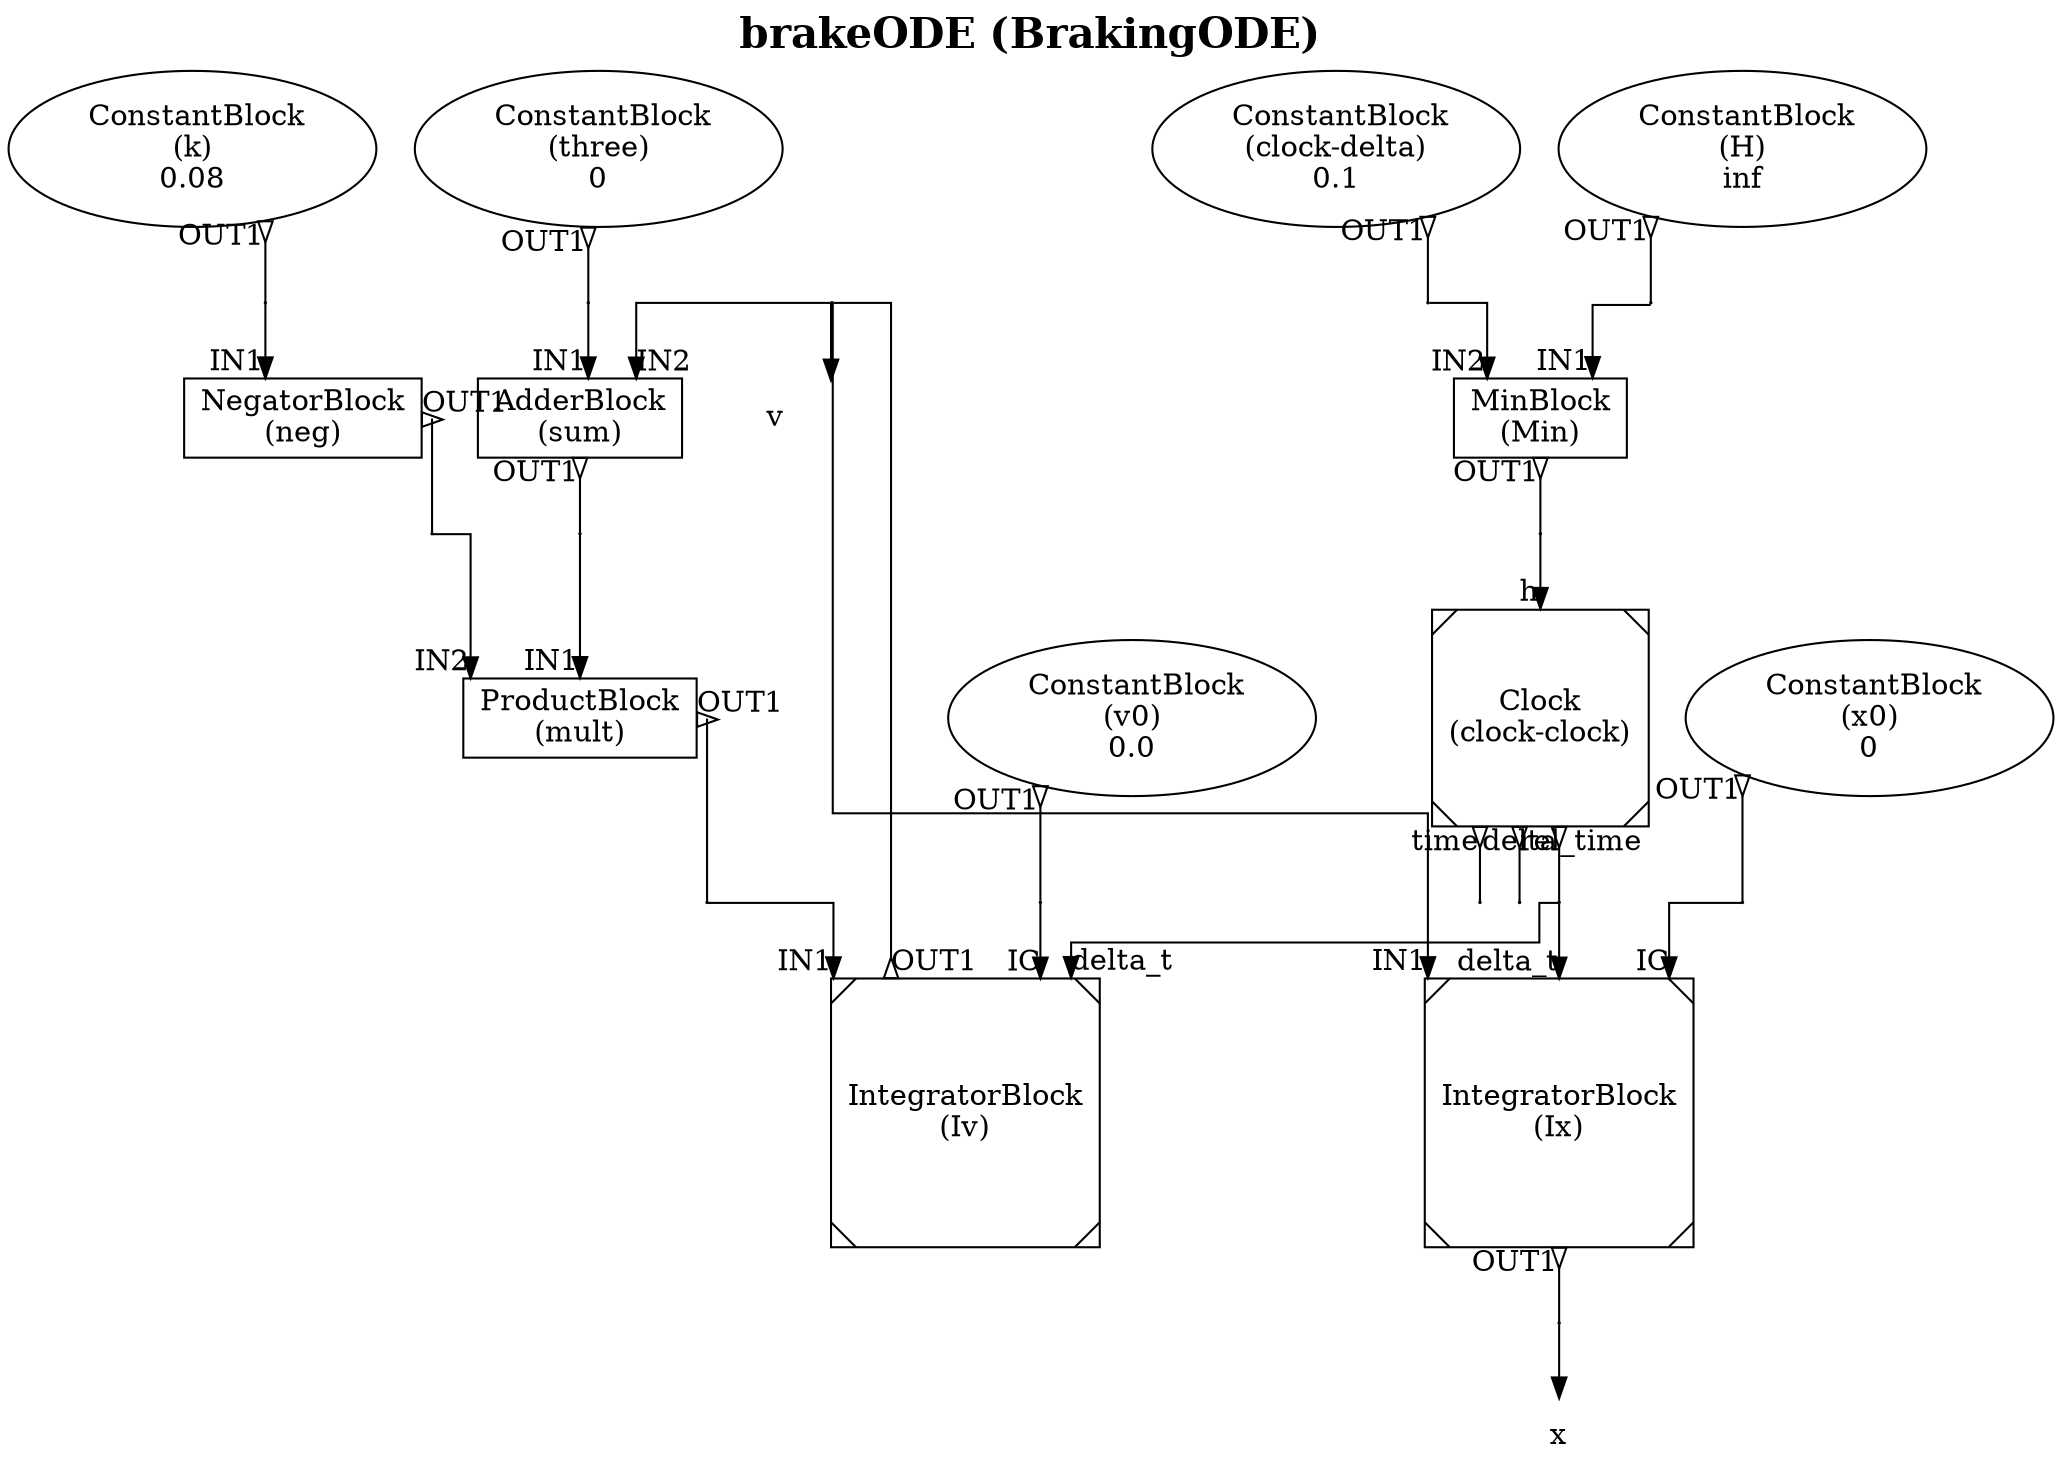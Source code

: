 // CBD model of the brakeODE block
// Created with CBD.converters.CBDDraw
digraph model {
 splines=ortho;
 label=<<B>brakeODE (BrakingODE)</B>>;
 labelloc="t";
 fontsize=20;
 node_139722717211280 [label="v", shape=none];
 inter_139722721795088_OUT1 -> node_139722717211280 [headlabel="", arrowhead="normal", arrowtail="none", dir=both];
 node_139722717210080 [label="x", shape=none];
 inter_139722722328832_OUT1 -> node_139722717210080 [headlabel="", arrowhead="normal", arrowtail="none", dir=both];
 node_139722721792976 [label=" ConstantBlock\n(three)\n0", shape=ellipse];
 inter_139722721792976_OUT1 [shape=point, width=0.01, height=0.01];
 node_139722721792976 -> inter_139722721792976_OUT1 [taillabel="OUT1", arrowtail="invempty", arrowhead="none", dir=both];
 node_139722721998064 [label="NegatorBlock\n(neg)", shape=box];
 inter_139722715755856_OUT1 -> node_139722721998064 [headlabel="IN1", arrowhead="normal", arrowtail="none", dir=both];
 inter_139722721998064_OUT1 [shape=point, width=0.01, height=0.01];
 node_139722721998064 -> inter_139722721998064_OUT1 [taillabel="OUT1", arrowtail="invempty", arrowhead="none", dir=both];
 node_139722719769504 [label="AdderBlock\n(sum)", shape=box];
 inter_139722721792976_OUT1 -> node_139722719769504 [headlabel="IN1", arrowhead="normal", arrowtail="none", dir=both];
 inter_139722721795088_OUT1 -> node_139722719769504 [headlabel="IN2", arrowhead="normal", arrowtail="none", dir=both];
 inter_139722719769504_OUT1 [shape=point, width=0.01, height=0.01];
 node_139722719769504 -> inter_139722719769504_OUT1 [taillabel="OUT1", arrowtail="invempty", arrowhead="none", dir=both];
 node_139722718093376 [label="ProductBlock\n(mult)", shape=box];
 inter_139722719769504_OUT1 -> node_139722718093376 [headlabel="IN1", arrowhead="normal", arrowtail="none", dir=both];
 inter_139722721998064_OUT1 -> node_139722718093376 [headlabel="IN2", arrowhead="normal", arrowtail="none", dir=both];
 inter_139722718093376_OUT1 [shape=point, width=0.01, height=0.01];
 node_139722718093376 -> inter_139722718093376_OUT1 [taillabel="OUT1", arrowtail="invempty", arrowhead="none", dir=both];
 node_139722721795088 [label="IntegratorBlock\n(Iv)", shape=Msquare];
 inter_139722718093376_OUT1 -> node_139722721795088 [headlabel="IN1", arrowhead="normal", arrowtail="none", dir=both];
 inter_139722717506192_OUT1 -> node_139722721795088 [headlabel="IC", arrowhead="normal", arrowtail="none", dir=both];
 inter_139722720068896_delta -> node_139722721795088 [headlabel="delta_t", arrowhead="normal", arrowtail="none", dir=both];
 inter_139722721795088_OUT1 [shape=point, width=0.01, height=0.01];
 node_139722721795088 -> inter_139722721795088_OUT1 [taillabel="OUT1", arrowtail="invempty", arrowhead="none", dir=both];
 node_139722722328832 [label="IntegratorBlock\n(Ix)", shape=Msquare];
 inter_139722721795088_OUT1 -> node_139722722328832 [headlabel="IN1", arrowhead="normal", arrowtail="none", dir=both];
 inter_139722716333248_OUT1 -> node_139722722328832 [headlabel="IC", arrowhead="normal", arrowtail="none", dir=both];
 inter_139722720068896_delta -> node_139722722328832 [headlabel="delta_t", arrowhead="normal", arrowtail="none", dir=both];
 inter_139722722328832_OUT1 [shape=point, width=0.01, height=0.01];
 node_139722722328832 -> inter_139722722328832_OUT1 [taillabel="OUT1", arrowtail="invempty", arrowhead="none", dir=both];
 node_139722720068896 [label="Clock\n(clock-clock)", shape=Msquare];
 inter_139722715512256_OUT1 -> node_139722720068896 [headlabel="h", arrowhead="normal", arrowtail="none", dir=both];
 inter_139722720068896_time [shape=point, width=0.01, height=0.01];
 node_139722720068896 -> inter_139722720068896_time [taillabel="time", arrowtail="invempty", arrowhead="none", dir=both];
 inter_139722720068896_rel_time [shape=point, width=0.01, height=0.01];
 node_139722720068896 -> inter_139722720068896_rel_time [taillabel="rel_time", arrowtail="invempty", arrowhead="none", dir=both];
 inter_139722720068896_delta [shape=point, width=0.01, height=0.01];
 node_139722720068896 -> inter_139722720068896_delta [taillabel="delta", arrowtail="invempty", arrowhead="none", dir=both];
 node_139722717505088 [label=" ConstantBlock\n(clock-delta)\n0.1", shape=ellipse];
 inter_139722717505088_OUT1 [shape=point, width=0.01, height=0.01];
 node_139722717505088 -> inter_139722717505088_OUT1 [taillabel="OUT1", arrowtail="invempty", arrowhead="none", dir=both];
 node_139722716333248 [label=" ConstantBlock\n(x0)\n0", shape=ellipse];
 inter_139722716333248_OUT1 [shape=point, width=0.01, height=0.01];
 node_139722716333248 -> inter_139722716333248_OUT1 [taillabel="OUT1", arrowtail="invempty", arrowhead="none", dir=both];
 node_139722717506192 [label=" ConstantBlock\n(v0)\n0.0", shape=ellipse];
 inter_139722717506192_OUT1 [shape=point, width=0.01, height=0.01];
 node_139722717506192 -> inter_139722717506192_OUT1 [taillabel="OUT1", arrowtail="invempty", arrowhead="none", dir=both];
 node_139722715755856 [label=" ConstantBlock\n(k)\n0.08", shape=ellipse];
 inter_139722715755856_OUT1 [shape=point, width=0.01, height=0.01];
 node_139722715755856 -> inter_139722715755856_OUT1 [taillabel="OUT1", arrowtail="invempty", arrowhead="none", dir=both];
 node_139722714660976 [label=" ConstantBlock\n(H)\ninf", shape=ellipse];
 inter_139722714660976_OUT1 [shape=point, width=0.01, height=0.01];
 node_139722714660976 -> inter_139722714660976_OUT1 [taillabel="OUT1", arrowtail="invempty", arrowhead="none", dir=both];
 node_139722715512256 [label="MinBlock\n(Min)", shape=box];
 inter_139722714660976_OUT1 -> node_139722715512256 [headlabel="IN1", arrowhead="normal", arrowtail="none", dir=both];
 inter_139722717505088_OUT1 -> node_139722715512256 [headlabel="IN2", arrowhead="normal", arrowtail="none", dir=both];
 inter_139722715512256_OUT1 [shape=point, width=0.01, height=0.01];
 node_139722715512256 -> inter_139722715512256_OUT1 [taillabel="OUT1", arrowtail="invempty", arrowhead="none", dir=both];

}